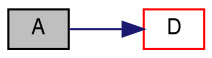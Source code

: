digraph "A"
{
  bgcolor="transparent";
  edge [fontname="FreeSans",fontsize="10",labelfontname="FreeSans",labelfontsize="10"];
  node [fontname="FreeSans",fontsize="10",shape=record];
  rankdir="LR";
  Node4731 [label="A",height=0.2,width=0.4,color="black", fillcolor="grey75", style="filled", fontcolor="black"];
  Node4731 -> Node4732 [color="midnightblue",fontsize="10",style="solid",fontname="FreeSans"];
  Node4732 [label="D",height=0.2,width=0.4,color="red",URL="$a22358.html#ad2d69aee8d31c2363af13279e853b709",tooltip="Return the matrix scalar diagonal. "];
}
